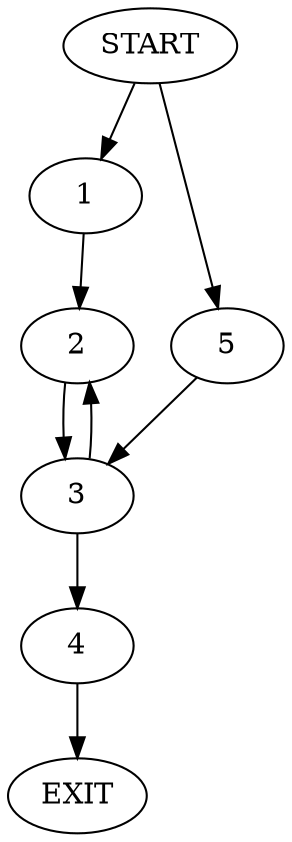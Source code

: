 digraph {
0 [label="START"]
6 [label="EXIT"]
0 -> 1
1 -> 2
2 -> 3
3 -> 2
3 -> 4
0 -> 5
5 -> 3
4 -> 6
}
